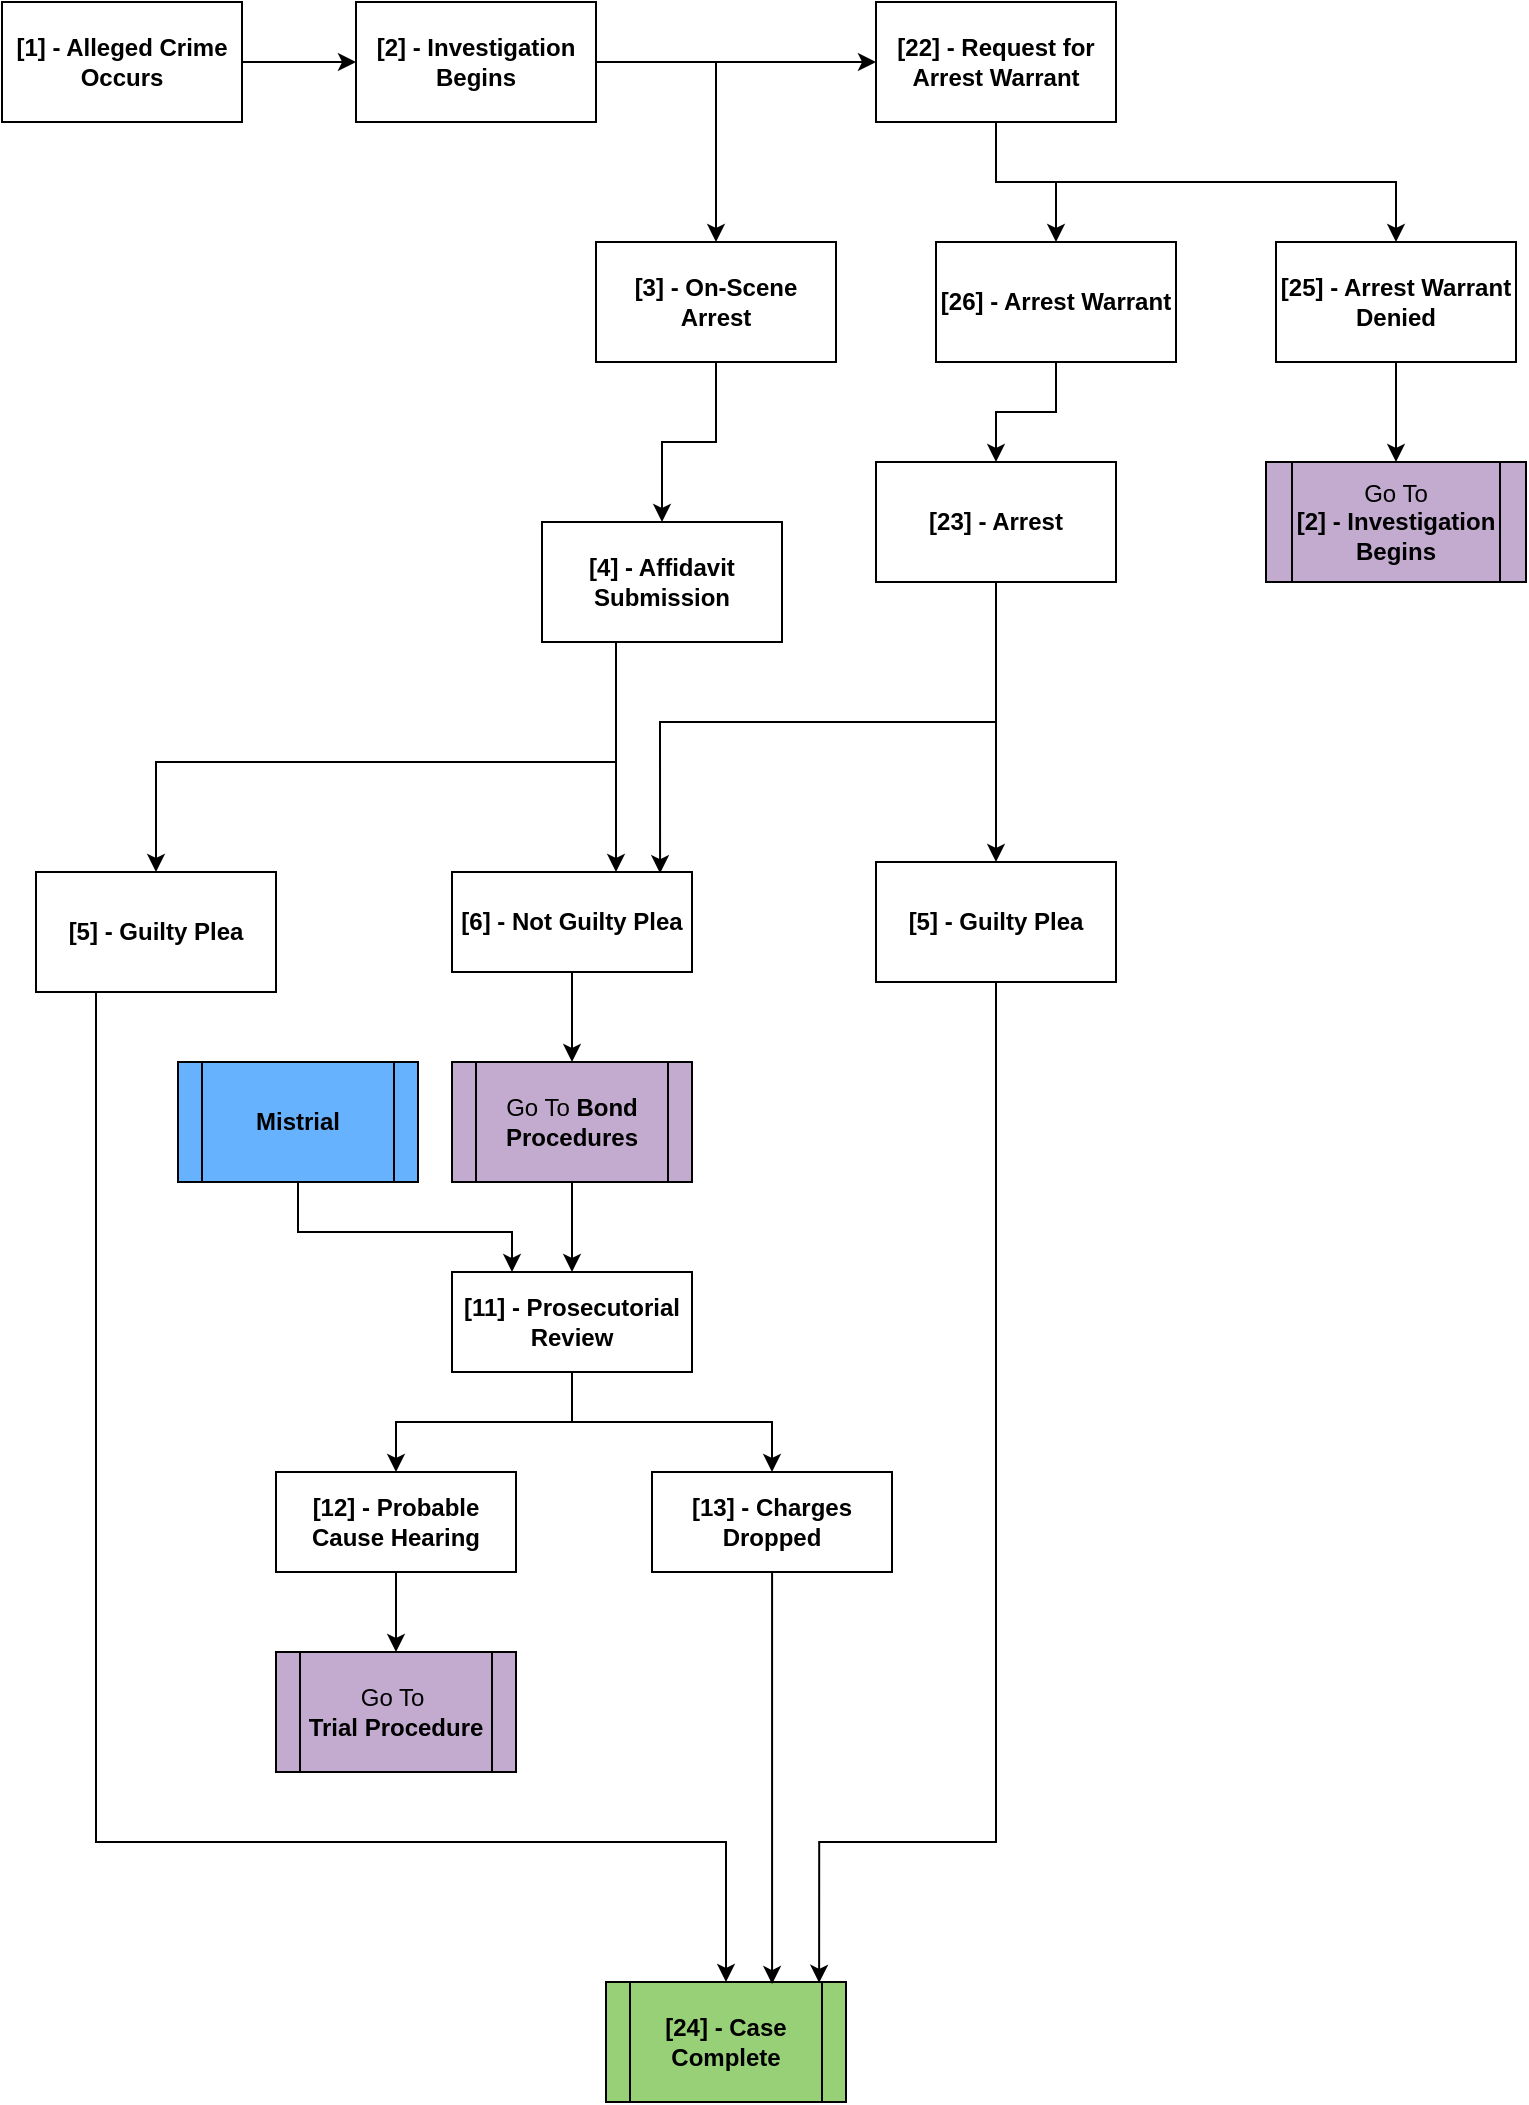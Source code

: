 <mxfile version="24.4.13" type="device" pages="4">
  <diagram name="Criminal Procedure" id="GoRkmRhkTFwNWVPvhViQ">
    <mxGraphModel dx="1674" dy="844" grid="1" gridSize="10" guides="1" tooltips="1" connect="1" arrows="1" fold="1" page="1" pageScale="1" pageWidth="850" pageHeight="1100" math="0" shadow="0">
      <root>
        <mxCell id="0" />
        <mxCell id="1" parent="0" />
        <mxCell id="GGPw5Yn8Rr9rVyMMGKqn-1" style="edgeStyle=orthogonalEdgeStyle;rounded=0;orthogonalLoop=1;jettySize=auto;html=1;entryX=0.5;entryY=0;entryDx=0;entryDy=0;" parent="1" source="8nXZjj1QFyJPTO4sRDT1-15" target="8nXZjj1QFyJPTO4sRDT1-23" edge="1">
          <mxGeometry relative="1" as="geometry">
            <Array as="points">
              <mxPoint x="110" y="960" />
              <mxPoint x="425" y="960" />
            </Array>
          </mxGeometry>
        </mxCell>
        <mxCell id="8nXZjj1QFyJPTO4sRDT1-15" value="&lt;div&gt;&lt;b&gt;[5] -&amp;nbsp;&lt;/b&gt;&lt;b style=&quot;background-color: initial;&quot;&gt;Guilty Plea&lt;/b&gt;&lt;/div&gt;" style="rounded=0;whiteSpace=wrap;html=1;" parent="1" vertex="1">
          <mxGeometry x="80" y="475" width="120" height="60" as="geometry" />
        </mxCell>
        <mxCell id="ql3wIYSPph7n7mFlGxQL-15" value="" style="edgeStyle=orthogonalEdgeStyle;rounded=0;orthogonalLoop=1;jettySize=auto;html=1;" parent="1" source="8nXZjj1QFyJPTO4sRDT1-16" target="8nXZjj1QFyJPTO4sRDT1-31" edge="1">
          <mxGeometry relative="1" as="geometry" />
        </mxCell>
        <mxCell id="8nXZjj1QFyJPTO4sRDT1-16" value="&lt;div&gt;&lt;div&gt;&lt;b&gt;[6] - Not Guilty Plea&lt;/b&gt;&lt;/div&gt;&lt;/div&gt;" style="rounded=0;whiteSpace=wrap;html=1;" parent="1" vertex="1">
          <mxGeometry x="288" y="475" width="120" height="50" as="geometry" />
        </mxCell>
        <mxCell id="8nXZjj1QFyJPTO4sRDT1-23" value="&lt;b&gt;[24] - Case Complete&lt;/b&gt;" style="shape=process;whiteSpace=wrap;html=1;backgroundOutline=1;fillColor=#97D077;" parent="1" vertex="1">
          <mxGeometry x="365" y="1030" width="120" height="60" as="geometry" />
        </mxCell>
        <mxCell id="jMMKY7fNaiqiYLAp_iGe-2" value="" style="edgeStyle=orthogonalEdgeStyle;rounded=0;orthogonalLoop=1;jettySize=auto;html=1;" parent="1" source="8nXZjj1QFyJPTO4sRDT1-31" target="jMMKY7fNaiqiYLAp_iGe-1" edge="1">
          <mxGeometry relative="1" as="geometry" />
        </mxCell>
        <mxCell id="8nXZjj1QFyJPTO4sRDT1-31" value="&lt;div&gt;Go To&amp;nbsp;&lt;b&gt;Bond Procedures&lt;/b&gt;&lt;/div&gt;" style="shape=process;whiteSpace=wrap;html=1;backgroundOutline=1;fillColor=#C3ABD0;" parent="1" vertex="1">
          <mxGeometry x="288" y="570" width="120" height="60" as="geometry" />
        </mxCell>
        <mxCell id="ql3wIYSPph7n7mFlGxQL-5" value="" style="edgeStyle=orthogonalEdgeStyle;rounded=0;orthogonalLoop=1;jettySize=auto;html=1;" parent="1" source="ql3wIYSPph7n7mFlGxQL-3" target="ql3wIYSPph7n7mFlGxQL-4" edge="1">
          <mxGeometry relative="1" as="geometry" />
        </mxCell>
        <mxCell id="ql3wIYSPph7n7mFlGxQL-3" value="&lt;div&gt;&lt;b&gt;[1] - Alleged Crime Occurs&lt;/b&gt;&lt;/div&gt;" style="rounded=0;whiteSpace=wrap;html=1;" parent="1" vertex="1">
          <mxGeometry x="63" y="40" width="120" height="60" as="geometry" />
        </mxCell>
        <mxCell id="FLq1p17oV6I0rRgQ2DX6-8" style="edgeStyle=orthogonalEdgeStyle;rounded=0;orthogonalLoop=1;jettySize=auto;html=1;" parent="1" source="ql3wIYSPph7n7mFlGxQL-4" target="FLq1p17oV6I0rRgQ2DX6-2" edge="1">
          <mxGeometry relative="1" as="geometry" />
        </mxCell>
        <mxCell id="FLq1p17oV6I0rRgQ2DX6-9" style="edgeStyle=orthogonalEdgeStyle;rounded=0;orthogonalLoop=1;jettySize=auto;html=1;entryX=0.5;entryY=0;entryDx=0;entryDy=0;" parent="1" source="ql3wIYSPph7n7mFlGxQL-4" target="ql3wIYSPph7n7mFlGxQL-16" edge="1">
          <mxGeometry relative="1" as="geometry">
            <Array as="points">
              <mxPoint x="420" y="70" />
            </Array>
          </mxGeometry>
        </mxCell>
        <mxCell id="ql3wIYSPph7n7mFlGxQL-4" value="&lt;div&gt;&lt;b&gt;[2] - Investigation Begins&lt;/b&gt;&lt;/div&gt;" style="rounded=0;whiteSpace=wrap;html=1;" parent="1" vertex="1">
          <mxGeometry x="240" y="40" width="120" height="60" as="geometry" />
        </mxCell>
        <mxCell id="ql3wIYSPph7n7mFlGxQL-22" style="edgeStyle=orthogonalEdgeStyle;rounded=0;orthogonalLoop=1;jettySize=auto;html=1;" parent="1" source="ql3wIYSPph7n7mFlGxQL-16" target="ql3wIYSPph7n7mFlGxQL-21" edge="1">
          <mxGeometry relative="1" as="geometry">
            <Array as="points">
              <mxPoint x="420" y="260" />
              <mxPoint x="393" y="260" />
            </Array>
          </mxGeometry>
        </mxCell>
        <mxCell id="ql3wIYSPph7n7mFlGxQL-16" value="&lt;div&gt;&lt;b&gt;[3] - On-Scene Arrest&lt;/b&gt;&lt;/div&gt;" style="rounded=0;whiteSpace=wrap;html=1;" parent="1" vertex="1">
          <mxGeometry x="360" y="160" width="120" height="60" as="geometry" />
        </mxCell>
        <mxCell id="ql3wIYSPph7n7mFlGxQL-23" style="edgeStyle=orthogonalEdgeStyle;rounded=0;orthogonalLoop=1;jettySize=auto;html=1;" parent="1" source="ql3wIYSPph7n7mFlGxQL-21" target="8nXZjj1QFyJPTO4sRDT1-15" edge="1">
          <mxGeometry relative="1" as="geometry">
            <Array as="points">
              <mxPoint x="370" y="420" />
              <mxPoint x="140" y="420" />
            </Array>
          </mxGeometry>
        </mxCell>
        <mxCell id="IUCnJ8rvAoaJkTmlW9fB-11" style="edgeStyle=orthogonalEdgeStyle;rounded=0;orthogonalLoop=1;jettySize=auto;html=1;" parent="1" source="ql3wIYSPph7n7mFlGxQL-21" target="8nXZjj1QFyJPTO4sRDT1-16" edge="1">
          <mxGeometry relative="1" as="geometry">
            <Array as="points">
              <mxPoint x="370" y="390" />
              <mxPoint x="370" y="390" />
            </Array>
          </mxGeometry>
        </mxCell>
        <mxCell id="ql3wIYSPph7n7mFlGxQL-21" value="&lt;div&gt;&lt;b&gt;[4] - Affidavit Submission&lt;/b&gt;&lt;/div&gt;" style="rounded=0;whiteSpace=wrap;html=1;" parent="1" vertex="1">
          <mxGeometry x="333" y="300" width="120" height="60" as="geometry" />
        </mxCell>
        <mxCell id="YiZ0X5JFUN2aBDjvZbfy-2" value="" style="edgeStyle=orthogonalEdgeStyle;rounded=0;orthogonalLoop=1;jettySize=auto;html=1;" parent="1" source="jMMKY7fNaiqiYLAp_iGe-1" target="YiZ0X5JFUN2aBDjvZbfy-1" edge="1">
          <mxGeometry relative="1" as="geometry" />
        </mxCell>
        <mxCell id="YiZ0X5JFUN2aBDjvZbfy-4" style="edgeStyle=orthogonalEdgeStyle;rounded=0;orthogonalLoop=1;jettySize=auto;html=1;entryX=0.5;entryY=0;entryDx=0;entryDy=0;" parent="1" source="jMMKY7fNaiqiYLAp_iGe-1" target="YiZ0X5JFUN2aBDjvZbfy-3" edge="1">
          <mxGeometry relative="1" as="geometry" />
        </mxCell>
        <mxCell id="jMMKY7fNaiqiYLAp_iGe-1" value="&lt;div&gt;&lt;div&gt;&lt;b&gt;[11] - Prosecutorial Review&lt;/b&gt;&lt;/div&gt;&lt;/div&gt;" style="rounded=0;whiteSpace=wrap;html=1;" parent="1" vertex="1">
          <mxGeometry x="288" y="675" width="120" height="50" as="geometry" />
        </mxCell>
        <mxCell id="YiZ0X5JFUN2aBDjvZbfy-16" value="" style="edgeStyle=orthogonalEdgeStyle;rounded=0;orthogonalLoop=1;jettySize=auto;html=1;" parent="1" source="YiZ0X5JFUN2aBDjvZbfy-1" target="YiZ0X5JFUN2aBDjvZbfy-15" edge="1">
          <mxGeometry relative="1" as="geometry" />
        </mxCell>
        <mxCell id="YiZ0X5JFUN2aBDjvZbfy-1" value="&lt;div&gt;&lt;div&gt;&lt;b&gt;[12] - Probable Cause Hearing&lt;/b&gt;&lt;/div&gt;&lt;/div&gt;" style="rounded=0;whiteSpace=wrap;html=1;" parent="1" vertex="1">
          <mxGeometry x="200" y="775" width="120" height="50" as="geometry" />
        </mxCell>
        <mxCell id="IUCnJ8rvAoaJkTmlW9fB-9" style="edgeStyle=orthogonalEdgeStyle;rounded=0;orthogonalLoop=1;jettySize=auto;html=1;entryX=0.692;entryY=0.017;entryDx=0;entryDy=0;entryPerimeter=0;" parent="1" source="YiZ0X5JFUN2aBDjvZbfy-3" target="8nXZjj1QFyJPTO4sRDT1-23" edge="1">
          <mxGeometry relative="1" as="geometry">
            <Array as="points" />
          </mxGeometry>
        </mxCell>
        <mxCell id="YiZ0X5JFUN2aBDjvZbfy-3" value="&lt;div&gt;&lt;div&gt;&lt;b&gt;[13] - Charges Dropped&lt;/b&gt;&lt;/div&gt;&lt;/div&gt;" style="rounded=0;whiteSpace=wrap;html=1;" parent="1" vertex="1">
          <mxGeometry x="388" y="775" width="120" height="50" as="geometry" />
        </mxCell>
        <mxCell id="YiZ0X5JFUN2aBDjvZbfy-15" value="&lt;div&gt;Go To&amp;nbsp;&lt;/div&gt;&lt;div&gt;&lt;b&gt;Trial Procedure&lt;/b&gt;&lt;/div&gt;" style="shape=process;whiteSpace=wrap;html=1;backgroundOutline=1;fillColor=#C3ABD0;" parent="1" vertex="1">
          <mxGeometry x="200" y="865" width="120" height="60" as="geometry" />
        </mxCell>
        <mxCell id="IUCnJ8rvAoaJkTmlW9fB-4" style="edgeStyle=orthogonalEdgeStyle;rounded=0;orthogonalLoop=1;jettySize=auto;html=1;entryX=0.5;entryY=0;entryDx=0;entryDy=0;" parent="1" source="FLq1p17oV6I0rRgQ2DX6-2" target="IUCnJ8rvAoaJkTmlW9fB-1" edge="1">
          <mxGeometry relative="1" as="geometry">
            <Array as="points">
              <mxPoint x="560" y="130" />
              <mxPoint x="760" y="130" />
            </Array>
          </mxGeometry>
        </mxCell>
        <mxCell id="IUCnJ8rvAoaJkTmlW9fB-5" style="edgeStyle=orthogonalEdgeStyle;rounded=0;orthogonalLoop=1;jettySize=auto;html=1;entryX=0.5;entryY=0;entryDx=0;entryDy=0;" parent="1" source="FLq1p17oV6I0rRgQ2DX6-2" target="IUCnJ8rvAoaJkTmlW9fB-3" edge="1">
          <mxGeometry relative="1" as="geometry" />
        </mxCell>
        <mxCell id="FLq1p17oV6I0rRgQ2DX6-2" value="&lt;div&gt;&lt;b&gt;[22] - Request for Arrest Warrant&lt;/b&gt;&lt;/div&gt;" style="rounded=0;whiteSpace=wrap;html=1;" parent="1" vertex="1">
          <mxGeometry x="500" y="40" width="120" height="60" as="geometry" />
        </mxCell>
        <mxCell id="IUCnJ8rvAoaJkTmlW9fB-25" style="edgeStyle=orthogonalEdgeStyle;rounded=0;orthogonalLoop=1;jettySize=auto;html=1;entryX=0.5;entryY=0;entryDx=0;entryDy=0;" parent="1" source="FLq1p17oV6I0rRgQ2DX6-10" target="IUCnJ8rvAoaJkTmlW9fB-20" edge="1">
          <mxGeometry relative="1" as="geometry" />
        </mxCell>
        <mxCell id="FLq1p17oV6I0rRgQ2DX6-10" value="&lt;div&gt;&lt;b&gt;[23] - Arrest&lt;/b&gt;&lt;/div&gt;" style="rounded=0;whiteSpace=wrap;html=1;" parent="1" vertex="1">
          <mxGeometry x="500" y="270" width="120" height="60" as="geometry" />
        </mxCell>
        <mxCell id="IUCnJ8rvAoaJkTmlW9fB-29" style="edgeStyle=orthogonalEdgeStyle;rounded=0;orthogonalLoop=1;jettySize=auto;html=1;entryX=0.5;entryY=0;entryDx=0;entryDy=0;" parent="1" source="IUCnJ8rvAoaJkTmlW9fB-1" target="IUCnJ8rvAoaJkTmlW9fB-28" edge="1">
          <mxGeometry relative="1" as="geometry" />
        </mxCell>
        <mxCell id="IUCnJ8rvAoaJkTmlW9fB-1" value="&lt;div&gt;&lt;b&gt;[25] - Arrest Warrant&lt;/b&gt;&lt;/div&gt;&lt;div&gt;&lt;b&gt;Denied&lt;/b&gt;&lt;/div&gt;" style="rounded=0;whiteSpace=wrap;html=1;" parent="1" vertex="1">
          <mxGeometry x="700" y="160" width="120" height="60" as="geometry" />
        </mxCell>
        <mxCell id="IUCnJ8rvAoaJkTmlW9fB-6" style="edgeStyle=orthogonalEdgeStyle;rounded=0;orthogonalLoop=1;jettySize=auto;html=1;" parent="1" source="IUCnJ8rvAoaJkTmlW9fB-3" target="FLq1p17oV6I0rRgQ2DX6-10" edge="1">
          <mxGeometry relative="1" as="geometry" />
        </mxCell>
        <mxCell id="IUCnJ8rvAoaJkTmlW9fB-3" value="&lt;div&gt;&lt;b&gt;[26] - Arrest Warrant&lt;/b&gt;&lt;/div&gt;" style="rounded=0;whiteSpace=wrap;html=1;" parent="1" vertex="1">
          <mxGeometry x="530" y="160" width="120" height="60" as="geometry" />
        </mxCell>
        <mxCell id="IUCnJ8rvAoaJkTmlW9fB-16" style="edgeStyle=orthogonalEdgeStyle;rounded=0;orthogonalLoop=1;jettySize=auto;html=1;entryX=0.25;entryY=0;entryDx=0;entryDy=0;" parent="1" source="IUCnJ8rvAoaJkTmlW9fB-14" target="jMMKY7fNaiqiYLAp_iGe-1" edge="1">
          <mxGeometry relative="1" as="geometry">
            <Array as="points">
              <mxPoint x="211" y="655" />
              <mxPoint x="318" y="655" />
            </Array>
          </mxGeometry>
        </mxCell>
        <mxCell id="IUCnJ8rvAoaJkTmlW9fB-14" value="&lt;div&gt;&lt;b&gt;Mistrial&lt;/b&gt;&lt;/div&gt;" style="shape=process;whiteSpace=wrap;html=1;backgroundOutline=1;fillColor=#66B2FF;" parent="1" vertex="1">
          <mxGeometry x="151" y="570" width="120" height="60" as="geometry" />
        </mxCell>
        <mxCell id="IUCnJ8rvAoaJkTmlW9fB-20" value="&lt;div&gt;&lt;b&gt;[5] -&amp;nbsp;&lt;/b&gt;&lt;b style=&quot;background-color: initial;&quot;&gt;Guilty Plea&lt;/b&gt;&lt;/div&gt;" style="rounded=0;whiteSpace=wrap;html=1;" parent="1" vertex="1">
          <mxGeometry x="500" y="470" width="120" height="60" as="geometry" />
        </mxCell>
        <mxCell id="IUCnJ8rvAoaJkTmlW9fB-27" style="edgeStyle=orthogonalEdgeStyle;rounded=0;orthogonalLoop=1;jettySize=auto;html=1;entryX=0.888;entryY=0.007;entryDx=0;entryDy=0;entryPerimeter=0;" parent="1" source="IUCnJ8rvAoaJkTmlW9fB-20" target="8nXZjj1QFyJPTO4sRDT1-23" edge="1">
          <mxGeometry relative="1" as="geometry">
            <Array as="points">
              <mxPoint x="560" y="960" />
              <mxPoint x="472" y="960" />
            </Array>
          </mxGeometry>
        </mxCell>
        <mxCell id="IUCnJ8rvAoaJkTmlW9fB-28" value="&lt;div&gt;Go To&lt;/div&gt;&lt;div&gt;&lt;b&gt;[2] -&amp;nbsp;Investigation Begins&lt;/b&gt;&lt;/div&gt;" style="shape=process;whiteSpace=wrap;html=1;backgroundOutline=1;fillColor=#C3ABD0;" parent="1" vertex="1">
          <mxGeometry x="695" y="270" width="130" height="60" as="geometry" />
        </mxCell>
        <mxCell id="s_kofY5OBmkF_Bv5ZY2f-1" style="edgeStyle=orthogonalEdgeStyle;rounded=0;orthogonalLoop=1;jettySize=auto;html=1;entryX=0.867;entryY=0.012;entryDx=0;entryDy=0;entryPerimeter=0;" parent="1" source="FLq1p17oV6I0rRgQ2DX6-10" target="8nXZjj1QFyJPTO4sRDT1-16" edge="1">
          <mxGeometry relative="1" as="geometry">
            <Array as="points">
              <mxPoint x="560" y="400" />
              <mxPoint x="392" y="400" />
            </Array>
          </mxGeometry>
        </mxCell>
      </root>
    </mxGraphModel>
  </diagram>
  <diagram id="51FIXAZdgZ2zKsFs1z-R" name="Civil Procedure">
    <mxGraphModel dx="1674" dy="844" grid="1" gridSize="10" guides="1" tooltips="1" connect="1" arrows="1" fold="1" page="1" pageScale="1" pageWidth="850" pageHeight="1100" math="0" shadow="0">
      <root>
        <mxCell id="0" />
        <mxCell id="1" parent="0" />
        <mxCell id="UIr7-bRVfqaXcG7U3JUE-3" value="" style="edgeStyle=orthogonalEdgeStyle;rounded=0;orthogonalLoop=1;jettySize=auto;html=1;" parent="1" source="UIr7-bRVfqaXcG7U3JUE-1" target="UIr7-bRVfqaXcG7U3JUE-2" edge="1">
          <mxGeometry relative="1" as="geometry" />
        </mxCell>
        <mxCell id="UIr7-bRVfqaXcG7U3JUE-1" value="Civil Complaint" style="rounded=0;whiteSpace=wrap;html=1;" parent="1" vertex="1">
          <mxGeometry x="365" y="30" width="120" height="60" as="geometry" />
        </mxCell>
        <mxCell id="UIr7-bRVfqaXcG7U3JUE-5" value="" style="edgeStyle=orthogonalEdgeStyle;rounded=0;orthogonalLoop=1;jettySize=auto;html=1;" parent="1" source="UIr7-bRVfqaXcG7U3JUE-2" target="UIr7-bRVfqaXcG7U3JUE-4" edge="1">
          <mxGeometry relative="1" as="geometry" />
        </mxCell>
        <mxCell id="UIr7-bRVfqaXcG7U3JUE-2" value="Appearance by Plaintiff" style="rounded=0;whiteSpace=wrap;html=1;" parent="1" vertex="1">
          <mxGeometry x="365" y="130" width="120" height="60" as="geometry" />
        </mxCell>
        <mxCell id="UIr7-bRVfqaXcG7U3JUE-7" value="" style="edgeStyle=orthogonalEdgeStyle;rounded=0;orthogonalLoop=1;jettySize=auto;html=1;" parent="1" source="UIr7-bRVfqaXcG7U3JUE-4" target="UIr7-bRVfqaXcG7U3JUE-6" edge="1">
          <mxGeometry relative="1" as="geometry" />
        </mxCell>
        <mxCell id="UIr7-bRVfqaXcG7U3JUE-11" style="edgeStyle=orthogonalEdgeStyle;rounded=0;orthogonalLoop=1;jettySize=auto;html=1;" parent="1" source="UIr7-bRVfqaXcG7U3JUE-4" target="UIr7-bRVfqaXcG7U3JUE-10" edge="1">
          <mxGeometry relative="1" as="geometry" />
        </mxCell>
        <mxCell id="TPMOeMCwi-4_4rnFCsLH-1" value="3 Failed Attempts" style="edgeLabel;html=1;align=center;verticalAlign=middle;resizable=0;points=[];" vertex="1" connectable="0" parent="UIr7-bRVfqaXcG7U3JUE-11">
          <mxGeometry x="-0.234" y="2" relative="1" as="geometry">
            <mxPoint x="23" as="offset" />
          </mxGeometry>
        </mxCell>
        <mxCell id="UIr7-bRVfqaXcG7U3JUE-4" value="Civil Service" style="rounded=0;whiteSpace=wrap;html=1;" parent="1" vertex="1">
          <mxGeometry x="365" y="230" width="120" height="60" as="geometry" />
        </mxCell>
        <mxCell id="pmdtheraFRBLXUxL9BRm-30" value="" style="edgeStyle=orthogonalEdgeStyle;rounded=0;orthogonalLoop=1;jettySize=auto;html=1;" parent="1" source="UIr7-bRVfqaXcG7U3JUE-6" target="pmdtheraFRBLXUxL9BRm-29" edge="1">
          <mxGeometry relative="1" as="geometry" />
        </mxCell>
        <mxCell id="UIr7-bRVfqaXcG7U3JUE-6" value="Defense Appearance" style="rounded=0;whiteSpace=wrap;html=1;" parent="1" vertex="1">
          <mxGeometry x="260" y="350" width="120" height="60" as="geometry" />
        </mxCell>
        <mxCell id="pmdtheraFRBLXUxL9BRm-26" value="" style="edgeStyle=orthogonalEdgeStyle;rounded=0;orthogonalLoop=1;jettySize=auto;html=1;" parent="1" source="UIr7-bRVfqaXcG7U3JUE-10" target="UIr7-bRVfqaXcG7U3JUE-24" edge="1">
          <mxGeometry relative="1" as="geometry" />
        </mxCell>
        <mxCell id="UIr7-bRVfqaXcG7U3JUE-10" value="Default Judgement" style="rounded=0;whiteSpace=wrap;html=1;" parent="1" vertex="1">
          <mxGeometry x="480" y="350" width="120" height="60" as="geometry" />
        </mxCell>
        <mxCell id="UIr7-bRVfqaXcG7U3JUE-29" value="" style="edgeStyle=orthogonalEdgeStyle;rounded=0;orthogonalLoop=1;jettySize=auto;html=1;" parent="1" edge="1">
          <mxGeometry relative="1" as="geometry">
            <mxPoint x="320" y="700" as="targetPoint" />
          </mxGeometry>
        </mxCell>
        <mxCell id="pmdtheraFRBLXUxL9BRm-20" style="edgeStyle=orthogonalEdgeStyle;rounded=0;orthogonalLoop=1;jettySize=auto;html=1;" parent="1" edge="1">
          <mxGeometry relative="1" as="geometry">
            <mxPoint x="190.029" y="700" as="targetPoint" />
            <Array as="points">
              <mxPoint x="320" y="670" />
              <mxPoint x="190" y="670" />
            </Array>
          </mxGeometry>
        </mxCell>
        <mxCell id="pmdtheraFRBLXUxL9BRm-11" value="" style="edgeStyle=orthogonalEdgeStyle;rounded=0;orthogonalLoop=1;jettySize=auto;html=1;" parent="1" edge="1">
          <mxGeometry relative="1" as="geometry">
            <mxPoint x="460.029" y="680" as="targetPoint" />
          </mxGeometry>
        </mxCell>
        <mxCell id="UIr7-bRVfqaXcG7U3JUE-24" value="&lt;b&gt;End of Case&lt;/b&gt;" style="shape=process;whiteSpace=wrap;html=1;backgroundOutline=1;fillColor=#97D077;" parent="1" vertex="1">
          <mxGeometry x="480" y="440" width="120" height="60" as="geometry" />
        </mxCell>
        <mxCell id="pmdtheraFRBLXUxL9BRm-22" value="" style="edgeStyle=orthogonalEdgeStyle;rounded=0;orthogonalLoop=1;jettySize=auto;html=1;" parent="1" edge="1">
          <mxGeometry relative="1" as="geometry">
            <mxPoint x="190.029" y="760" as="sourcePoint" />
          </mxGeometry>
        </mxCell>
        <mxCell id="pmdtheraFRBLXUxL9BRm-34" value="" style="edgeStyle=orthogonalEdgeStyle;rounded=0;orthogonalLoop=1;jettySize=auto;html=1;" parent="1" source="pmdtheraFRBLXUxL9BRm-29" target="pmdtheraFRBLXUxL9BRm-33" edge="1">
          <mxGeometry relative="1" as="geometry" />
        </mxCell>
        <mxCell id="pmdtheraFRBLXUxL9BRm-52" style="edgeStyle=orthogonalEdgeStyle;rounded=0;orthogonalLoop=1;jettySize=auto;html=1;" parent="1" source="pmdtheraFRBLXUxL9BRm-29" target="pmdtheraFRBLXUxL9BRm-51" edge="1">
          <mxGeometry relative="1" as="geometry">
            <Array as="points">
              <mxPoint x="320" y="520" />
              <mxPoint x="460" y="520" />
            </Array>
          </mxGeometry>
        </mxCell>
        <mxCell id="pmdtheraFRBLXUxL9BRm-29" value="&lt;b&gt;Civil Motion and Subpoena Period&lt;/b&gt;" style="shape=process;whiteSpace=wrap;html=1;backgroundOutline=1;fillColor=#C3ABD0;" parent="1" vertex="1">
          <mxGeometry x="260" y="450" width="120" height="60" as="geometry" />
        </mxCell>
        <mxCell id="pmdtheraFRBLXUxL9BRm-37" style="edgeStyle=orthogonalEdgeStyle;rounded=0;orthogonalLoop=1;jettySize=auto;html=1;" parent="1" source="pmdtheraFRBLXUxL9BRm-33" target="pmdtheraFRBLXUxL9BRm-35" edge="1">
          <mxGeometry relative="1" as="geometry">
            <Array as="points">
              <mxPoint x="320" y="620" />
              <mxPoint x="90" y="620" />
            </Array>
          </mxGeometry>
        </mxCell>
        <mxCell id="pmdtheraFRBLXUxL9BRm-39" style="edgeStyle=orthogonalEdgeStyle;rounded=0;orthogonalLoop=1;jettySize=auto;html=1;" parent="1" source="pmdtheraFRBLXUxL9BRm-33" target="pmdtheraFRBLXUxL9BRm-38" edge="1">
          <mxGeometry relative="1" as="geometry">
            <Array as="points">
              <mxPoint x="320" y="620" />
              <mxPoint x="280" y="620" />
            </Array>
          </mxGeometry>
        </mxCell>
        <mxCell id="pmdtheraFRBLXUxL9BRm-33" value="Motion for Pre-Trial Conference" style="rounded=0;whiteSpace=wrap;html=1;" parent="1" vertex="1">
          <mxGeometry x="260" y="540" width="120" height="60" as="geometry" />
        </mxCell>
        <mxCell id="pmdtheraFRBLXUxL9BRm-42" value="" style="edgeStyle=orthogonalEdgeStyle;rounded=0;orthogonalLoop=1;jettySize=auto;html=1;" parent="1" source="pmdtheraFRBLXUxL9BRm-35" target="pmdtheraFRBLXUxL9BRm-40" edge="1">
          <mxGeometry relative="1" as="geometry" />
        </mxCell>
        <mxCell id="pmdtheraFRBLXUxL9BRm-44" style="edgeStyle=orthogonalEdgeStyle;rounded=0;orthogonalLoop=1;jettySize=auto;html=1;" parent="1" source="pmdtheraFRBLXUxL9BRm-35" target="pmdtheraFRBLXUxL9BRm-43" edge="1">
          <mxGeometry relative="1" as="geometry">
            <Array as="points">
              <mxPoint x="90" y="730" />
              <mxPoint x="230" y="730" />
            </Array>
          </mxGeometry>
        </mxCell>
        <mxCell id="pmdtheraFRBLXUxL9BRm-35" value="Pre-Trial Conference" style="rounded=0;whiteSpace=wrap;html=1;" parent="1" vertex="1">
          <mxGeometry x="30" y="650" width="120" height="60" as="geometry" />
        </mxCell>
        <mxCell id="pmdtheraFRBLXUxL9BRm-38" value="Back To&amp;nbsp;&lt;b&gt;Motion and Subpoena Period&lt;/b&gt;" style="shape=process;whiteSpace=wrap;html=1;backgroundOutline=1;fillColor=#C3ABD0;" parent="1" vertex="1">
          <mxGeometry x="220" y="650" width="120" height="60" as="geometry" />
        </mxCell>
        <mxCell id="Laovl0mi5oiWzglDuzw8-2" style="edgeStyle=orthogonalEdgeStyle;rounded=0;orthogonalLoop=1;jettySize=auto;html=1;" edge="1" parent="1" source="pmdtheraFRBLXUxL9BRm-40" target="Laovl0mi5oiWzglDuzw8-1">
          <mxGeometry relative="1" as="geometry" />
        </mxCell>
        <mxCell id="pmdtheraFRBLXUxL9BRm-40" value="Trial By Jury" style="rounded=0;whiteSpace=wrap;html=1;" parent="1" vertex="1">
          <mxGeometry x="30" y="770" width="120" height="60" as="geometry" />
        </mxCell>
        <mxCell id="Laovl0mi5oiWzglDuzw8-3" style="edgeStyle=orthogonalEdgeStyle;rounded=0;orthogonalLoop=1;jettySize=auto;html=1;entryX=0.5;entryY=0;entryDx=0;entryDy=0;" edge="1" parent="1" source="pmdtheraFRBLXUxL9BRm-43" target="Laovl0mi5oiWzglDuzw8-1">
          <mxGeometry relative="1" as="geometry" />
        </mxCell>
        <mxCell id="pmdtheraFRBLXUxL9BRm-43" value="Bench Trial" style="rounded=0;whiteSpace=wrap;html=1;" parent="1" vertex="1">
          <mxGeometry x="170" y="770" width="120" height="60" as="geometry" />
        </mxCell>
        <mxCell id="pmdtheraFRBLXUxL9BRm-49" value="&lt;b&gt;End of Case&lt;/b&gt;" style="shape=process;whiteSpace=wrap;html=1;backgroundOutline=1;fillColor=#97D077;" parent="1" vertex="1">
          <mxGeometry x="100" y="1010" width="120" height="60" as="geometry" />
        </mxCell>
        <mxCell id="pmdtheraFRBLXUxL9BRm-55" style="edgeStyle=orthogonalEdgeStyle;rounded=0;orthogonalLoop=1;jettySize=auto;html=1;" parent="1" source="pmdtheraFRBLXUxL9BRm-51" target="pmdtheraFRBLXUxL9BRm-54" edge="1">
          <mxGeometry relative="1" as="geometry">
            <Array as="points">
              <mxPoint x="460" y="630" />
              <mxPoint x="485" y="630" />
            </Array>
          </mxGeometry>
        </mxCell>
        <mxCell id="pmdtheraFRBLXUxL9BRm-51" value="Motion to Dismiss" style="rounded=0;whiteSpace=wrap;html=1;" parent="1" vertex="1">
          <mxGeometry x="400" y="540" width="120" height="60" as="geometry" />
        </mxCell>
        <mxCell id="pmdtheraFRBLXUxL9BRm-53" style="edgeStyle=orthogonalEdgeStyle;rounded=0;orthogonalLoop=1;jettySize=auto;html=1;entryX=0.851;entryY=-0.002;entryDx=0;entryDy=0;entryPerimeter=0;" parent="1" source="pmdtheraFRBLXUxL9BRm-51" target="pmdtheraFRBLXUxL9BRm-38" edge="1">
          <mxGeometry relative="1" as="geometry">
            <Array as="points">
              <mxPoint x="460" y="630" />
              <mxPoint x="322" y="630" />
            </Array>
          </mxGeometry>
        </mxCell>
        <mxCell id="pmdtheraFRBLXUxL9BRm-57" value="" style="edgeStyle=orthogonalEdgeStyle;rounded=0;orthogonalLoop=1;jettySize=auto;html=1;" parent="1" source="pmdtheraFRBLXUxL9BRm-54" target="pmdtheraFRBLXUxL9BRm-56" edge="1">
          <mxGeometry relative="1" as="geometry" />
        </mxCell>
        <mxCell id="pmdtheraFRBLXUxL9BRm-54" value="Case Dismissed" style="rounded=0;whiteSpace=wrap;html=1;" parent="1" vertex="1">
          <mxGeometry x="425" y="650" width="120" height="60" as="geometry" />
        </mxCell>
        <mxCell id="pmdtheraFRBLXUxL9BRm-56" value="&lt;b&gt;End of Case&lt;/b&gt;" style="shape=process;whiteSpace=wrap;html=1;backgroundOutline=1;fillColor=#97D077;" parent="1" vertex="1">
          <mxGeometry x="425" y="760" width="120" height="60" as="geometry" />
        </mxCell>
        <mxCell id="Laovl0mi5oiWzglDuzw8-4" style="edgeStyle=orthogonalEdgeStyle;rounded=0;orthogonalLoop=1;jettySize=auto;html=1;" edge="1" parent="1" source="Laovl0mi5oiWzglDuzw8-1" target="pmdtheraFRBLXUxL9BRm-49">
          <mxGeometry relative="1" as="geometry" />
        </mxCell>
        <mxCell id="Laovl0mi5oiWzglDuzw8-1" value="Verdict" style="rounded=0;whiteSpace=wrap;html=1;" vertex="1" parent="1">
          <mxGeometry x="100" y="910" width="120" height="60" as="geometry" />
        </mxCell>
      </root>
    </mxGraphModel>
  </diagram>
  <diagram id="Pr6tOios1206zIe2cixR" name="Bond Procedure">
    <mxGraphModel dx="1674" dy="844" grid="1" gridSize="10" guides="1" tooltips="1" connect="1" arrows="1" fold="1" page="1" pageScale="1" pageWidth="850" pageHeight="1100" math="0" shadow="0">
      <root>
        <mxCell id="0" />
        <mxCell id="1" parent="0" />
        <mxCell id="6stQ9pRrVMW6GPRS45Nc-1" style="edgeStyle=orthogonalEdgeStyle;rounded=0;orthogonalLoop=1;jettySize=auto;html=1;entryX=0.5;entryY=0;entryDx=0;entryDy=0;" parent="1" source="euhCO68bMb1bhwOjSpFf-1" target="AY0XhOyVK_lw5DPpDdOF-4" edge="1">
          <mxGeometry relative="1" as="geometry" />
        </mxCell>
        <mxCell id="6stQ9pRrVMW6GPRS45Nc-2" style="edgeStyle=orthogonalEdgeStyle;rounded=0;orthogonalLoop=1;jettySize=auto;html=1;" parent="1" source="euhCO68bMb1bhwOjSpFf-1" target="AY0XhOyVK_lw5DPpDdOF-1" edge="1">
          <mxGeometry relative="1" as="geometry" />
        </mxCell>
        <mxCell id="euhCO68bMb1bhwOjSpFf-1" value="&lt;div&gt;&lt;b&gt;Bond Procedures&lt;/b&gt;&lt;/div&gt;" style="shape=process;whiteSpace=wrap;html=1;backgroundOutline=1;fillColor=#66B2FF;" parent="1" vertex="1">
          <mxGeometry x="350" y="40" width="120" height="60" as="geometry" />
        </mxCell>
        <mxCell id="6stQ9pRrVMW6GPRS45Nc-4" value="" style="edgeStyle=orthogonalEdgeStyle;rounded=0;orthogonalLoop=1;jettySize=auto;html=1;" parent="1" source="AY0XhOyVK_lw5DPpDdOF-1" target="6stQ9pRrVMW6GPRS45Nc-3" edge="1">
          <mxGeometry relative="1" as="geometry" />
        </mxCell>
        <mxCell id="AY0XhOyVK_lw5DPpDdOF-1" value="&lt;b&gt;[7] -&amp;nbsp;Eligible for Bond&lt;/b&gt;" style="rounded=0;whiteSpace=wrap;html=1;" parent="1" vertex="1">
          <mxGeometry x="230" y="230" width="120" height="60" as="geometry" />
        </mxCell>
        <mxCell id="RqIWHOWx-JMTkRhFgiC8-2" value="" style="edgeStyle=orthogonalEdgeStyle;rounded=0;orthogonalLoop=1;jettySize=auto;html=1;" parent="1" source="AY0XhOyVK_lw5DPpDdOF-4" target="NqS4QKRgsbfJ8_2djFos-1" edge="1">
          <mxGeometry relative="1" as="geometry" />
        </mxCell>
        <mxCell id="AY0XhOyVK_lw5DPpDdOF-4" value="&lt;b&gt;[8] - Ineligible for Bond&lt;/b&gt;" style="rounded=0;whiteSpace=wrap;html=1;" parent="1" vertex="1">
          <mxGeometry x="470" y="230" width="120" height="60" as="geometry" />
        </mxCell>
        <mxCell id="AY0XhOyVK_lw5DPpDdOF-19" value="" style="edgeStyle=orthogonalEdgeStyle;rounded=0;orthogonalLoop=1;jettySize=auto;html=1;" parent="1" edge="1">
          <mxGeometry relative="1" as="geometry">
            <mxPoint x="170" y="500" as="sourcePoint" />
          </mxGeometry>
        </mxCell>
        <mxCell id="6stQ9pRrVMW6GPRS45Nc-6" value="" style="edgeStyle=orthogonalEdgeStyle;rounded=0;orthogonalLoop=1;jettySize=auto;html=1;" parent="1" source="6stQ9pRrVMW6GPRS45Nc-3" target="6stQ9pRrVMW6GPRS45Nc-5" edge="1">
          <mxGeometry relative="1" as="geometry" />
        </mxCell>
        <mxCell id="6stQ9pRrVMW6GPRS45Nc-3" value="&lt;b&gt;[9] -&amp;nbsp;Bond Hearing&lt;/b&gt;" style="rounded=0;whiteSpace=wrap;html=1;" parent="1" vertex="1">
          <mxGeometry x="230" y="330" width="120" height="60" as="geometry" />
        </mxCell>
        <mxCell id="lBDIMxN9sEQ52ncHkdnX-2" value="" style="edgeStyle=orthogonalEdgeStyle;rounded=0;orthogonalLoop=1;jettySize=auto;html=1;" parent="1" source="6stQ9pRrVMW6GPRS45Nc-5" target="lBDIMxN9sEQ52ncHkdnX-1" edge="1">
          <mxGeometry relative="1" as="geometry" />
        </mxCell>
        <mxCell id="6stQ9pRrVMW6GPRS45Nc-5" value="&lt;b&gt;[10] - Defendant Posts Bail&lt;/b&gt;" style="rounded=0;whiteSpace=wrap;html=1;" parent="1" vertex="1">
          <mxGeometry x="230" y="430" width="120" height="60" as="geometry" />
        </mxCell>
        <mxCell id="lBDIMxN9sEQ52ncHkdnX-1" value="&lt;div&gt;Go To &lt;b&gt;[12] - Prosecutorial Review&lt;/b&gt;&lt;/div&gt;" style="shape=process;whiteSpace=wrap;html=1;backgroundOutline=1;fillColor=#C3ABD0;" parent="1" vertex="1">
          <mxGeometry x="230" y="530" width="120" height="60" as="geometry" />
        </mxCell>
        <mxCell id="NqS4QKRgsbfJ8_2djFos-1" value="&lt;div&gt;Go To &lt;b&gt;[12] - Prosecutorial Review&lt;/b&gt;&lt;/div&gt;" style="shape=process;whiteSpace=wrap;html=1;backgroundOutline=1;fillColor=#C3ABD0;" parent="1" vertex="1">
          <mxGeometry x="470" y="340" width="120" height="60" as="geometry" />
        </mxCell>
      </root>
    </mxGraphModel>
  </diagram>
  <diagram id="jw78gDzLacLS9tdkVFvy" name="Trial Procedure">
    <mxGraphModel dx="1674" dy="844" grid="1" gridSize="10" guides="1" tooltips="1" connect="1" arrows="1" fold="1" page="1" pageScale="1" pageWidth="850" pageHeight="1100" math="0" shadow="0">
      <root>
        <mxCell id="0" />
        <mxCell id="1" parent="0" />
        <mxCell id="YcbDnPBwIUlb6kqfVqQ_-5" value="" style="edgeStyle=orthogonalEdgeStyle;rounded=0;orthogonalLoop=1;jettySize=auto;html=1;" edge="1" parent="1" source="YcbDnPBwIUlb6kqfVqQ_-1" target="YcbDnPBwIUlb6kqfVqQ_-4">
          <mxGeometry relative="1" as="geometry" />
        </mxCell>
        <mxCell id="YcbDnPBwIUlb6kqfVqQ_-1" value="&lt;div&gt;&lt;b&gt;Trial Procedure&lt;/b&gt;&lt;/div&gt;" style="shape=process;whiteSpace=wrap;html=1;backgroundOutline=1;fillColor=#66B2FF;" vertex="1" parent="1">
          <mxGeometry x="365" y="40" width="120" height="60" as="geometry" />
        </mxCell>
        <mxCell id="YcbDnPBwIUlb6kqfVqQ_-19" style="edgeStyle=orthogonalEdgeStyle;rounded=0;orthogonalLoop=1;jettySize=auto;html=1;" edge="1" parent="1" source="YcbDnPBwIUlb6kqfVqQ_-4" target="YcbDnPBwIUlb6kqfVqQ_-12">
          <mxGeometry relative="1" as="geometry">
            <Array as="points">
              <mxPoint x="425" y="240" />
              <mxPoint x="600" y="240" />
            </Array>
          </mxGeometry>
        </mxCell>
        <mxCell id="v07ifI5SZyO6VXhCi6PX-2" style="edgeStyle=orthogonalEdgeStyle;rounded=0;orthogonalLoop=1;jettySize=auto;html=1;" edge="1" parent="1" source="YcbDnPBwIUlb6kqfVqQ_-4" target="v07ifI5SZyO6VXhCi6PX-1">
          <mxGeometry relative="1" as="geometry">
            <Array as="points">
              <mxPoint x="425" y="240" />
              <mxPoint x="130" y="240" />
            </Array>
          </mxGeometry>
        </mxCell>
        <mxCell id="v07ifI5SZyO6VXhCi6PX-9" style="edgeStyle=orthogonalEdgeStyle;rounded=0;orthogonalLoop=1;jettySize=auto;html=1;entryX=0.5;entryY=0;entryDx=0;entryDy=0;" edge="1" parent="1" source="YcbDnPBwIUlb6kqfVqQ_-4" target="YcbDnPBwIUlb6kqfVqQ_-10">
          <mxGeometry relative="1" as="geometry">
            <Array as="points">
              <mxPoint x="425" y="240" />
              <mxPoint x="375" y="240" />
            </Array>
          </mxGeometry>
        </mxCell>
        <mxCell id="YcbDnPBwIUlb6kqfVqQ_-4" value="&lt;b&gt;[14] - Motion and Subpoena Period&lt;/b&gt;" style="rounded=0;whiteSpace=wrap;html=1;" vertex="1" parent="1">
          <mxGeometry x="365" y="140" width="120" height="60" as="geometry" />
        </mxCell>
        <mxCell id="YcbDnPBwIUlb6kqfVqQ_-30" value="" style="edgeStyle=orthogonalEdgeStyle;rounded=0;orthogonalLoop=1;jettySize=auto;html=1;" edge="1" parent="1" source="YcbDnPBwIUlb6kqfVqQ_-10" target="YcbDnPBwIUlb6kqfVqQ_-29">
          <mxGeometry relative="1" as="geometry" />
        </mxCell>
        <mxCell id="YcbDnPBwIUlb6kqfVqQ_-10" value="&lt;b&gt;[15] - Court Hearing&lt;/b&gt;" style="rounded=0;whiteSpace=wrap;html=1;" vertex="1" parent="1">
          <mxGeometry x="315" y="270" width="120" height="60" as="geometry" />
        </mxCell>
        <mxCell id="YcbDnPBwIUlb6kqfVqQ_-20" style="edgeStyle=orthogonalEdgeStyle;rounded=0;orthogonalLoop=1;jettySize=auto;html=1;" edge="1" parent="1" source="YcbDnPBwIUlb6kqfVqQ_-12" target="YcbDnPBwIUlb6kqfVqQ_-18">
          <mxGeometry relative="1" as="geometry" />
        </mxCell>
        <mxCell id="YcbDnPBwIUlb6kqfVqQ_-21" style="edgeStyle=orthogonalEdgeStyle;rounded=0;orthogonalLoop=1;jettySize=auto;html=1;" edge="1" parent="1" source="YcbDnPBwIUlb6kqfVqQ_-12" target="YcbDnPBwIUlb6kqfVqQ_-15">
          <mxGeometry relative="1" as="geometry" />
        </mxCell>
        <mxCell id="YcbDnPBwIUlb6kqfVqQ_-12" value="&lt;b&gt;[16] - Pre-Trial Conference&lt;/b&gt;" style="rounded=0;whiteSpace=wrap;html=1;" vertex="1" parent="1">
          <mxGeometry x="540" y="270" width="120" height="60" as="geometry" />
        </mxCell>
        <mxCell id="YcbDnPBwIUlb6kqfVqQ_-23" value="" style="edgeStyle=orthogonalEdgeStyle;rounded=0;orthogonalLoop=1;jettySize=auto;html=1;" edge="1" parent="1" source="YcbDnPBwIUlb6kqfVqQ_-15" target="YcbDnPBwIUlb6kqfVqQ_-22">
          <mxGeometry relative="1" as="geometry" />
        </mxCell>
        <mxCell id="YcbDnPBwIUlb6kqfVqQ_-15" value="&lt;b&gt;[17] - Jury Selection&lt;/b&gt;" style="rounded=0;whiteSpace=wrap;html=1;" vertex="1" parent="1">
          <mxGeometry x="460" y="400" width="120" height="60" as="geometry" />
        </mxCell>
        <mxCell id="YcbDnPBwIUlb6kqfVqQ_-26" style="edgeStyle=orthogonalEdgeStyle;rounded=0;orthogonalLoop=1;jettySize=auto;html=1;entryX=0.5;entryY=0;entryDx=0;entryDy=0;" edge="1" parent="1" source="YcbDnPBwIUlb6kqfVqQ_-18" target="YcbDnPBwIUlb6kqfVqQ_-24">
          <mxGeometry relative="1" as="geometry" />
        </mxCell>
        <mxCell id="YcbDnPBwIUlb6kqfVqQ_-18" value="&lt;b&gt;[19] - Bench Trial&lt;/b&gt;" style="rounded=0;whiteSpace=wrap;html=1;" vertex="1" parent="1">
          <mxGeometry x="630" y="400" width="120" height="60" as="geometry" />
        </mxCell>
        <mxCell id="YcbDnPBwIUlb6kqfVqQ_-25" style="edgeStyle=orthogonalEdgeStyle;rounded=0;orthogonalLoop=1;jettySize=auto;html=1;" edge="1" parent="1" source="YcbDnPBwIUlb6kqfVqQ_-22" target="YcbDnPBwIUlb6kqfVqQ_-24">
          <mxGeometry relative="1" as="geometry">
            <Array as="points">
              <mxPoint x="520" y="600" />
              <mxPoint x="630" y="600" />
            </Array>
          </mxGeometry>
        </mxCell>
        <mxCell id="YcbDnPBwIUlb6kqfVqQ_-22" value="&lt;b&gt;[18] - Trial by Jury&lt;/b&gt;" style="rounded=0;whiteSpace=wrap;html=1;" vertex="1" parent="1">
          <mxGeometry x="460" y="510" width="120" height="60" as="geometry" />
        </mxCell>
        <mxCell id="d8_PblWkI3P2s-NYaB4U-2" value="" style="edgeStyle=orthogonalEdgeStyle;rounded=0;orthogonalLoop=1;jettySize=auto;html=1;" edge="1" parent="1" source="YcbDnPBwIUlb6kqfVqQ_-24" target="d8_PblWkI3P2s-NYaB4U-1">
          <mxGeometry relative="1" as="geometry" />
        </mxCell>
        <mxCell id="P5jk4hq4bz3KH-717zbH-2" style="edgeStyle=orthogonalEdgeStyle;rounded=0;orthogonalLoop=1;jettySize=auto;html=1;entryX=0.5;entryY=0;entryDx=0;entryDy=0;" edge="1" parent="1" source="YcbDnPBwIUlb6kqfVqQ_-24" target="P5jk4hq4bz3KH-717zbH-1">
          <mxGeometry relative="1" as="geometry" />
        </mxCell>
        <mxCell id="YcbDnPBwIUlb6kqfVqQ_-24" value="&lt;b&gt;[20] - Verdict&lt;/b&gt;" style="rounded=0;whiteSpace=wrap;html=1;" vertex="1" parent="1">
          <mxGeometry x="570" y="630" width="120" height="60" as="geometry" />
        </mxCell>
        <mxCell id="YcbDnPBwIUlb6kqfVqQ_-29" value="Go To &lt;b&gt;Trial Procedure&lt;/b&gt;" style="shape=process;whiteSpace=wrap;html=1;backgroundOutline=1;fillColor=#C3ABD0;" vertex="1" parent="1">
          <mxGeometry x="310" y="390" width="130" height="60" as="geometry" />
        </mxCell>
        <mxCell id="d8_PblWkI3P2s-NYaB4U-1" value="&lt;b&gt;[24] - Case Complete&lt;/b&gt;" style="shape=process;whiteSpace=wrap;html=1;backgroundOutline=1;fillColor=#97D077;" vertex="1" parent="1">
          <mxGeometry x="480" y="750" width="120" height="60" as="geometry" />
        </mxCell>
        <mxCell id="P5jk4hq4bz3KH-717zbH-1" value="Go To &lt;b&gt;Mistrial&lt;/b&gt;" style="shape=process;whiteSpace=wrap;html=1;backgroundOutline=1;fillColor=#C3ABD0;" vertex="1" parent="1">
          <mxGeometry x="650" y="750" width="130" height="60" as="geometry" />
        </mxCell>
        <mxCell id="v07ifI5SZyO6VXhCi6PX-8" value="" style="edgeStyle=orthogonalEdgeStyle;rounded=0;orthogonalLoop=1;jettySize=auto;html=1;" edge="1" parent="1" source="v07ifI5SZyO6VXhCi6PX-1" target="v07ifI5SZyO6VXhCi6PX-7">
          <mxGeometry relative="1" as="geometry" />
        </mxCell>
        <mxCell id="v07ifI5SZyO6VXhCi6PX-11" style="edgeStyle=orthogonalEdgeStyle;rounded=0;orthogonalLoop=1;jettySize=auto;html=1;" edge="1" parent="1" source="v07ifI5SZyO6VXhCi6PX-1" target="v07ifI5SZyO6VXhCi6PX-10">
          <mxGeometry relative="1" as="geometry" />
        </mxCell>
        <mxCell id="v07ifI5SZyO6VXhCi6PX-1" value="&lt;b&gt;[21] - Case&amp;nbsp;&lt;/b&gt;&lt;div&gt;&lt;b&gt;Dismissed / On-Hold&lt;/b&gt;&lt;/div&gt;" style="rounded=0;whiteSpace=wrap;html=1;" vertex="1" parent="1">
          <mxGeometry x="70" y="270" width="130" height="60" as="geometry" />
        </mxCell>
        <mxCell id="v07ifI5SZyO6VXhCi6PX-6" style="edgeStyle=orthogonalEdgeStyle;rounded=0;orthogonalLoop=1;jettySize=auto;html=1;" edge="1" parent="1" source="v07ifI5SZyO6VXhCi6PX-5" target="YcbDnPBwIUlb6kqfVqQ_-4">
          <mxGeometry relative="1" as="geometry">
            <Array as="points">
              <mxPoint x="590" y="120" />
              <mxPoint x="425" y="120" />
            </Array>
          </mxGeometry>
        </mxCell>
        <mxCell id="v07ifI5SZyO6VXhCi6PX-5" value="&lt;b&gt;Case Reopened&lt;/b&gt;" style="shape=process;whiteSpace=wrap;html=1;backgroundOutline=1;fillColor=#66B2FF;" vertex="1" parent="1">
          <mxGeometry x="530" y="40" width="120" height="60" as="geometry" />
        </mxCell>
        <mxCell id="v07ifI5SZyO6VXhCi6PX-7" value="Go To &lt;b&gt;Case Reopened&lt;/b&gt;" style="shape=process;whiteSpace=wrap;html=1;backgroundOutline=1;fillColor=#C3ABD0;" vertex="1" parent="1">
          <mxGeometry x="160" y="390" width="130" height="60" as="geometry" />
        </mxCell>
        <mxCell id="v07ifI5SZyO6VXhCi6PX-10" value="&lt;b&gt;[24] - Case Complete&lt;/b&gt;" style="shape=process;whiteSpace=wrap;html=1;backgroundOutline=1;fillColor=#97D077;" vertex="1" parent="1">
          <mxGeometry x="20" y="390" width="120" height="60" as="geometry" />
        </mxCell>
      </root>
    </mxGraphModel>
  </diagram>
</mxfile>
